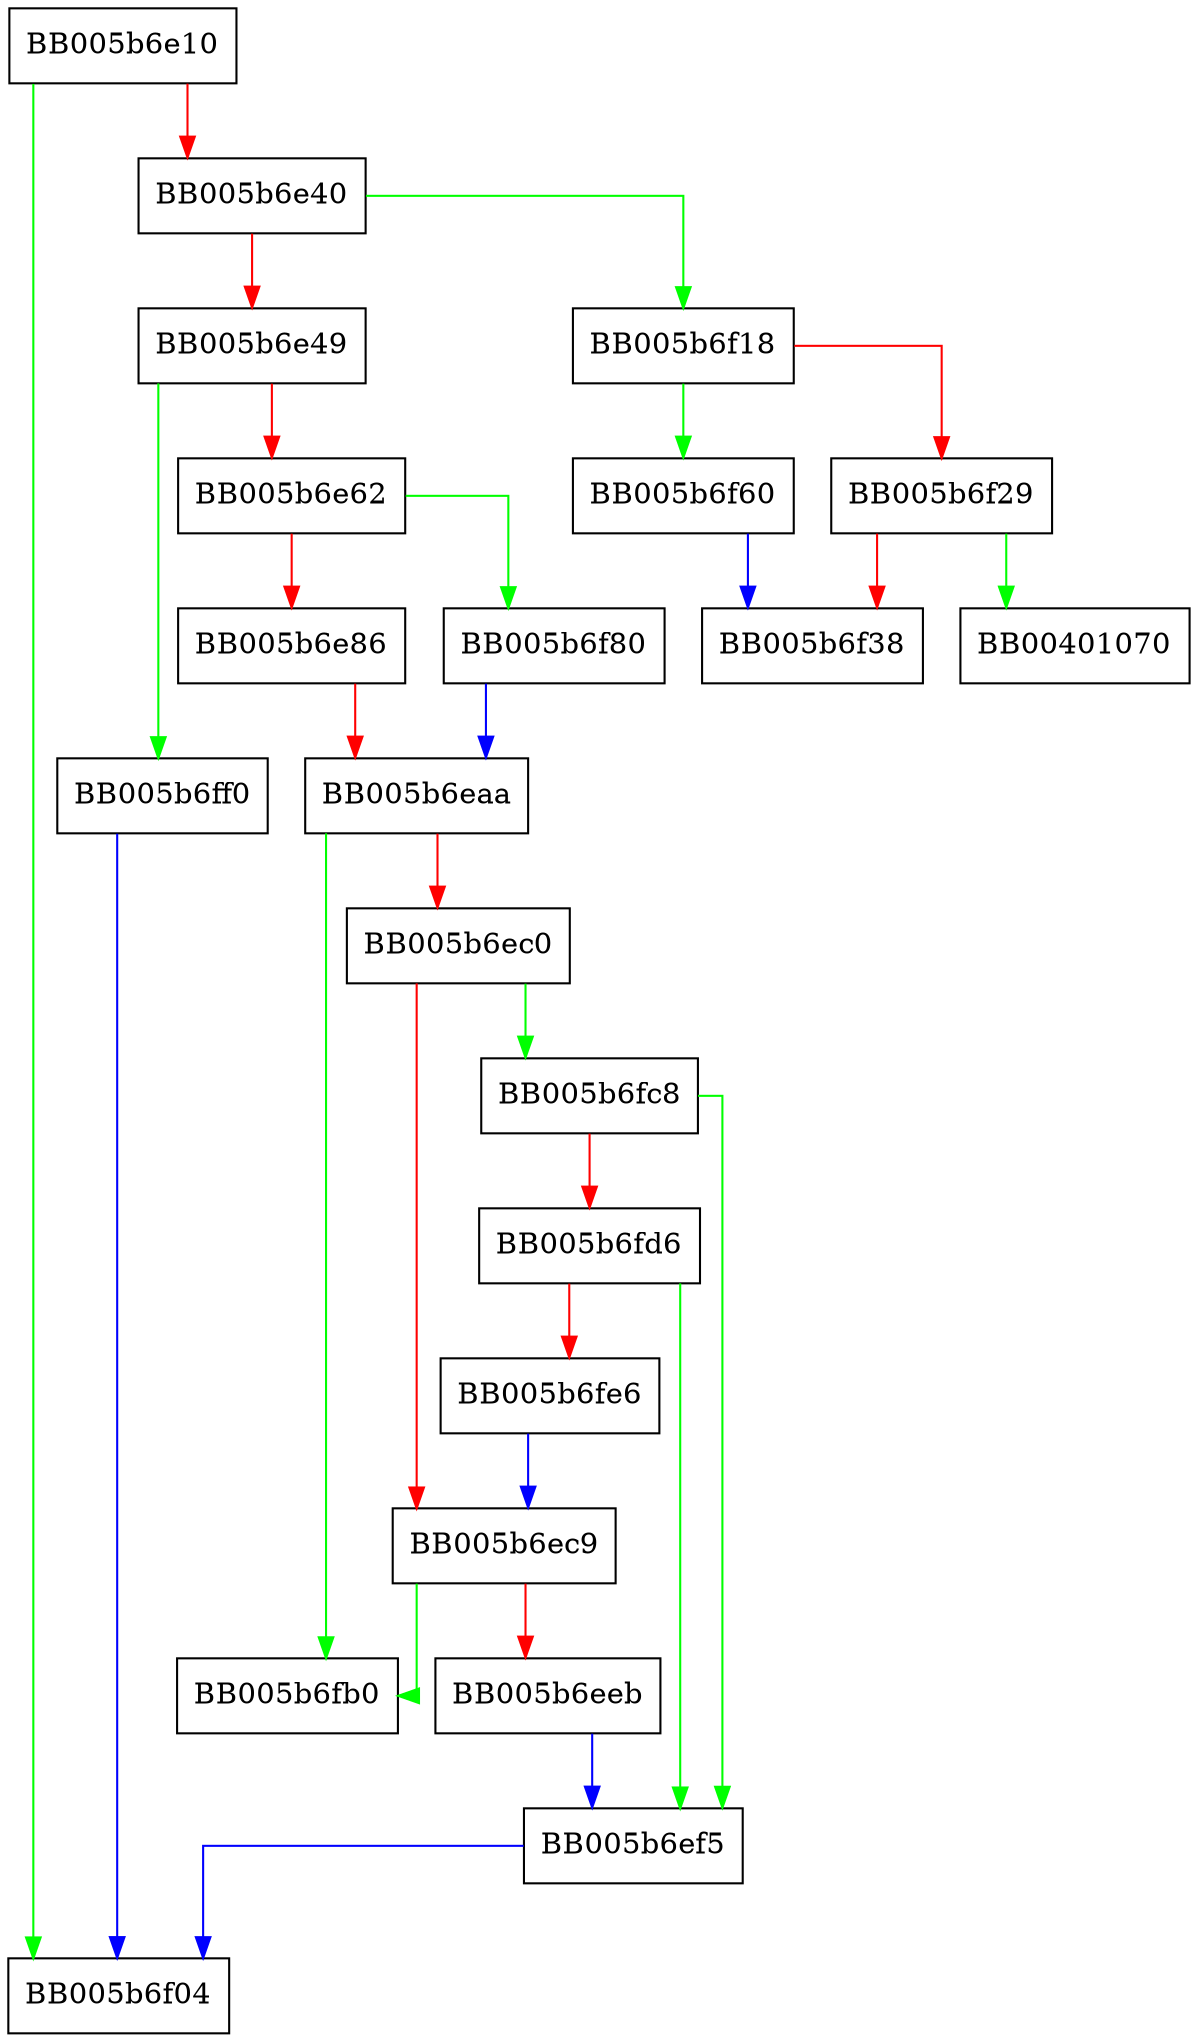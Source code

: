 digraph aes_ocb_init_key {
  node [shape="box"];
  graph [splines=ortho];
  BB005b6e10 -> BB005b6f04 [color="green"];
  BB005b6e10 -> BB005b6e40 [color="red"];
  BB005b6e40 -> BB005b6f18 [color="green"];
  BB005b6e40 -> BB005b6e49 [color="red"];
  BB005b6e49 -> BB005b6ff0 [color="green"];
  BB005b6e49 -> BB005b6e62 [color="red"];
  BB005b6e62 -> BB005b6f80 [color="green"];
  BB005b6e62 -> BB005b6e86 [color="red"];
  BB005b6e86 -> BB005b6eaa [color="red"];
  BB005b6eaa -> BB005b6fb0 [color="green"];
  BB005b6eaa -> BB005b6ec0 [color="red"];
  BB005b6ec0 -> BB005b6fc8 [color="green"];
  BB005b6ec0 -> BB005b6ec9 [color="red"];
  BB005b6ec9 -> BB005b6fb0 [color="green"];
  BB005b6ec9 -> BB005b6eeb [color="red"];
  BB005b6eeb -> BB005b6ef5 [color="blue"];
  BB005b6ef5 -> BB005b6f04 [color="blue"];
  BB005b6f18 -> BB005b6f60 [color="green"];
  BB005b6f18 -> BB005b6f29 [color="red"];
  BB005b6f29 -> BB00401070 [color="green"];
  BB005b6f29 -> BB005b6f38 [color="red"];
  BB005b6f60 -> BB005b6f38 [color="blue"];
  BB005b6f80 -> BB005b6eaa [color="blue"];
  BB005b6fc8 -> BB005b6ef5 [color="green"];
  BB005b6fc8 -> BB005b6fd6 [color="red"];
  BB005b6fd6 -> BB005b6ef5 [color="green"];
  BB005b6fd6 -> BB005b6fe6 [color="red"];
  BB005b6fe6 -> BB005b6ec9 [color="blue"];
  BB005b6ff0 -> BB005b6f04 [color="blue"];
}